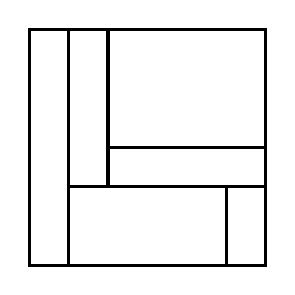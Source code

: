 \begin{tikzpicture}[very thick, scale=.5]
    \draw (0,0) rectangle (1,6);
    \draw (1,2) rectangle (2,6);
    \draw (2,3) rectangle (6,6);
    \draw (2,2) rectangle (6,3);
    \draw (1,0) rectangle (5,2);
    \draw (5,0) rectangle (6,2);
\end{tikzpicture}
